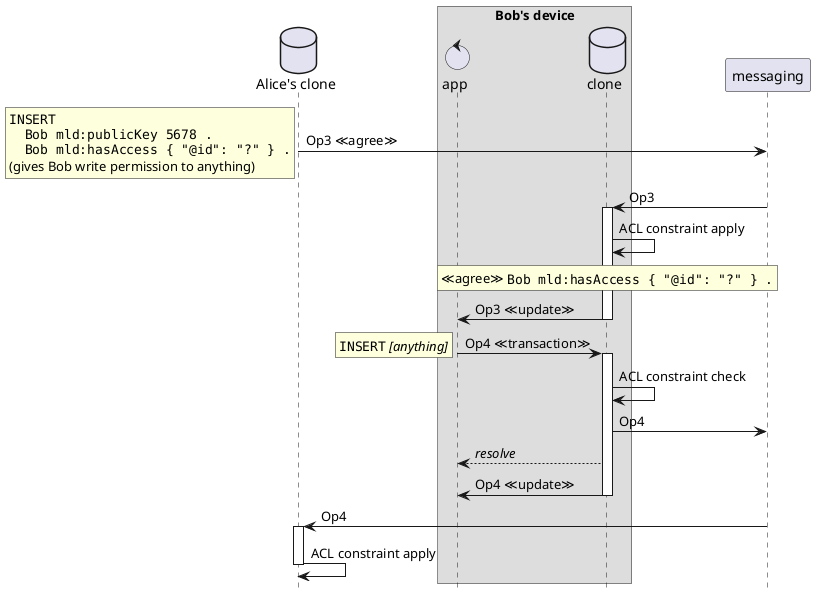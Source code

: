 @startuml
'https://plantuml.com/sequence-diagram

hide footbox

database "Alice's clone" as genesis
box Bob's device
control "app" as proc2
database "clone" as clone2
end box

genesis -> messaging: Op3 ≪agree≫
rnote left
<code>
INSERT
  Bob mld:publicKey 5678 .
  Bob mld:hasAccess { "@id": "?" } .
</code>
(gives Bob write permission to anything)
end note

messaging -> clone2 ++: Op3
clone2 -> clone2: ACL constraint apply
rnote over clone2: ≪agree≫ ""Bob mld:hasAccess { "@id": "?" } .""
clone2 -> proc2 --: Op3 ≪update≫

proc2 -> clone2 ++: Op4 ≪transaction≫
rnote left: ""INSERT"" //[anything]//

clone2 -> clone2: ACL constraint check

clone2 -> messaging: Op4
clone2 --> proc2: //resolve//
clone2 -> proc2 --: Op4 ≪update≫
messaging -> genesis ++: Op4
genesis -> genesis --: ACL constraint apply

@enduml
